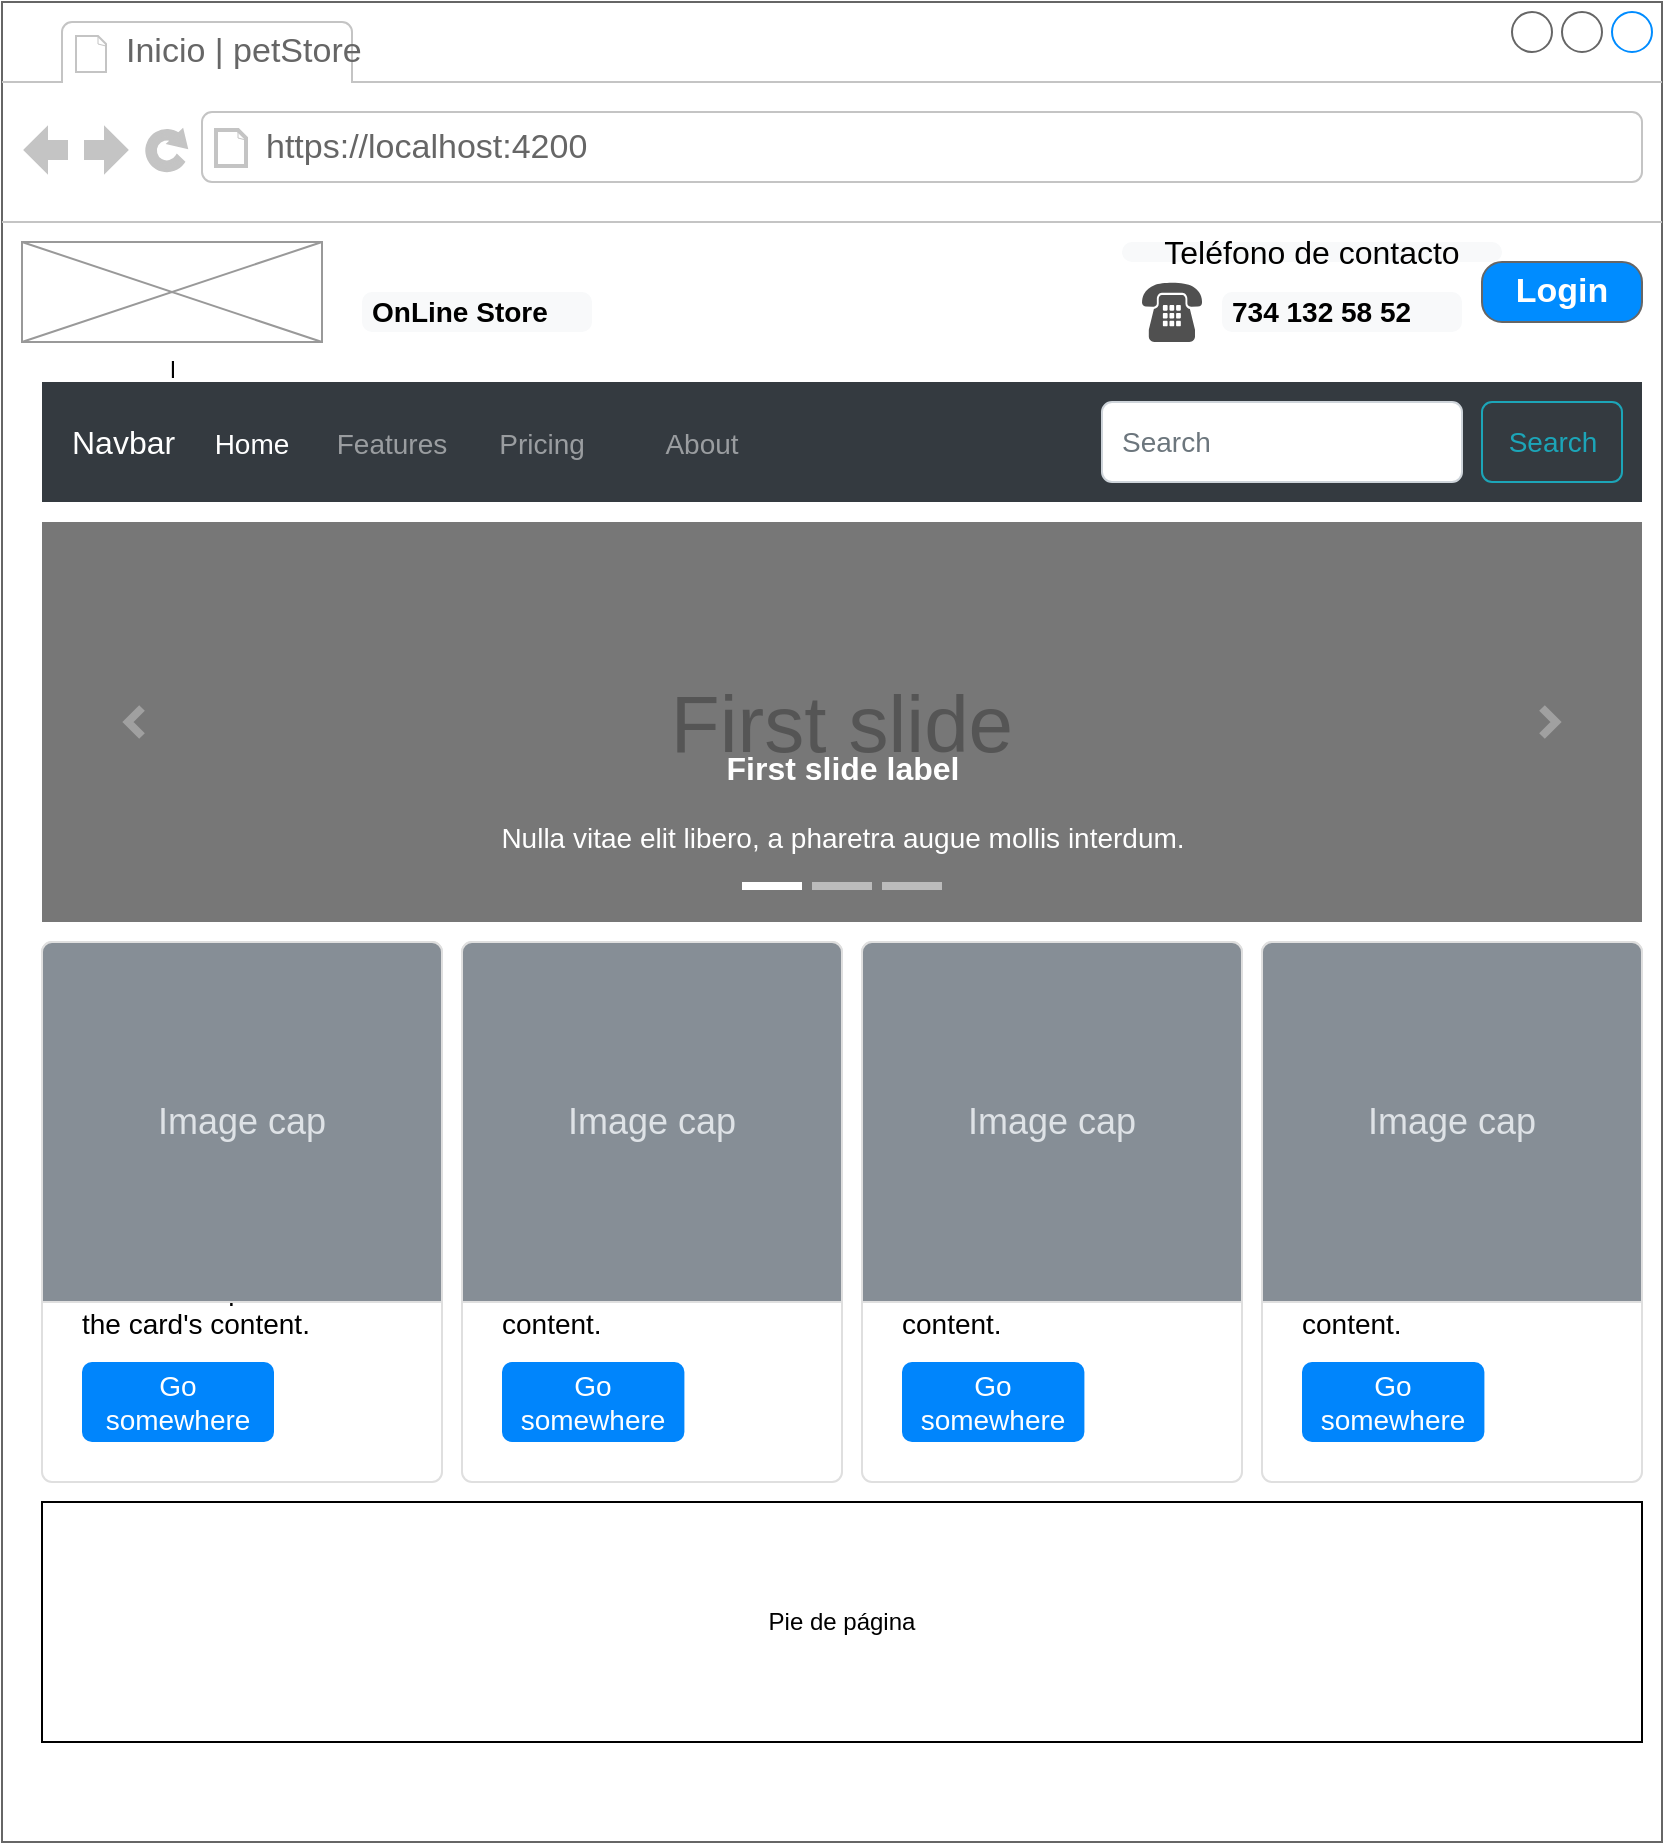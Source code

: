 <mxfile version="13.6.9" type="google"><diagram id="KNEvtIbzkj53v1A4ouAx" name="Page-1"><mxGraphModel dx="868" dy="1560" grid="1" gridSize="10" guides="1" tooltips="1" connect="1" arrows="1" fold="1" page="1" pageScale="1" pageWidth="850" pageHeight="1100" math="0" shadow="0" extFonts="Permanent Marker^https://fonts.googleapis.com/css?family=Permanent+Marker"><root><mxCell id="0"/><mxCell id="1" parent="0"/><mxCell id="yvn05lGsqnr999lvwXlG-1" value="" style="strokeWidth=1;shadow=0;dashed=0;align=center;html=1;shape=mxgraph.mockup.containers.browserWindow;rSize=0;strokeColor=#666666;strokeColor2=#008cff;strokeColor3=#c4c4c4;mainText=,;recursiveResize=0;" vertex="1" parent="1"><mxGeometry x="40" y="-40" width="830" height="920" as="geometry"/></mxCell><mxCell id="yvn05lGsqnr999lvwXlG-2" value="Inicio | petStore" style="strokeWidth=1;shadow=0;dashed=0;align=center;html=1;shape=mxgraph.mockup.containers.anchor;fontSize=17;fontColor=#666666;align=left;" vertex="1" parent="yvn05lGsqnr999lvwXlG-1"><mxGeometry x="60" y="12" width="140" height="26" as="geometry"/></mxCell><mxCell id="yvn05lGsqnr999lvwXlG-3" value="https://localhost:4200" style="strokeWidth=1;shadow=0;dashed=0;align=center;html=1;shape=mxgraph.mockup.containers.anchor;rSize=0;fontSize=17;fontColor=#666666;align=left;" vertex="1" parent="yvn05lGsqnr999lvwXlG-1"><mxGeometry x="130" y="60" width="250" height="26" as="geometry"/></mxCell><mxCell id="yvn05lGsqnr999lvwXlG-5" value="OnLine Store" style="html=1;shadow=0;dashed=0;shape=mxgraph.bootstrap.rrect;rSize=5;strokeColor=none;strokeWidth=1;fillColor=#F8F9FA;fontColor=#000000;whiteSpace=wrap;align=left;verticalAlign=middle;spacingLeft=0;fontStyle=1;fontSize=14;spacing=5;" vertex="1" parent="yvn05lGsqnr999lvwXlG-1"><mxGeometry x="180" y="145" width="115" height="20" as="geometry"/></mxCell><mxCell id="yvn05lGsqnr999lvwXlG-8" value="Teléfono de contacto" style="html=1;shadow=0;dashed=0;shape=mxgraph.bootstrap.rrect;rSize=5;strokeColor=none;strokeWidth=1;fillColor=#F8F9FA;fontColor=#000000;whiteSpace=wrap;align=center;verticalAlign=middle;spacingLeft=0;fontStyle=0;fontSize=16;spacing=5;" vertex="1" parent="yvn05lGsqnr999lvwXlG-1"><mxGeometry x="560" y="120" width="190" height="10" as="geometry"/></mxCell><mxCell id="yvn05lGsqnr999lvwXlG-9" value="" style="pointerEvents=1;shadow=0;dashed=0;html=1;strokeColor=none;fillColor=#505050;labelPosition=center;verticalLabelPosition=bottom;verticalAlign=top;outlineConnect=0;align=center;shape=mxgraph.office.devices.phone_traditional;" vertex="1" parent="yvn05lGsqnr999lvwXlG-1"><mxGeometry x="570" y="140" width="30" height="30" as="geometry"/></mxCell><mxCell id="yvn05lGsqnr999lvwXlG-10" value="734 132 58 52" style="html=1;shadow=0;dashed=0;shape=mxgraph.bootstrap.rrect;rSize=5;strokeColor=none;strokeWidth=1;fillColor=#F8F9FA;fontColor=#000000;whiteSpace=wrap;align=left;verticalAlign=middle;spacingLeft=0;fontStyle=1;fontSize=14;spacing=5;" vertex="1" parent="yvn05lGsqnr999lvwXlG-1"><mxGeometry x="610" y="145" width="120" height="20" as="geometry"/></mxCell><object label="l" id="yvn05lGsqnr999lvwXlG-11"><mxCell style="verticalLabelPosition=bottom;shadow=0;dashed=0;align=center;html=1;verticalAlign=top;strokeWidth=1;shape=mxgraph.mockup.graphics.simpleIcon;strokeColor=#999999;noLabel=0;" vertex="1" parent="yvn05lGsqnr999lvwXlG-1"><mxGeometry x="10" y="120" width="150" height="50" as="geometry"/></mxCell></object><mxCell id="yvn05lGsqnr999lvwXlG-12" value="Login" style="strokeWidth=1;shadow=0;dashed=0;align=center;html=1;shape=mxgraph.mockup.buttons.button;strokeColor=#666666;fontColor=#ffffff;mainText=;buttonStyle=round;fontSize=17;fontStyle=1;fillColor=#008cff;whiteSpace=wrap;" vertex="1" parent="yvn05lGsqnr999lvwXlG-1"><mxGeometry x="740" y="130" width="80" height="30" as="geometry"/></mxCell><mxCell id="yvn05lGsqnr999lvwXlG-13" value="&lt;b&gt;&lt;font style=&quot;font-size: 20px&quot;&gt;Card title&lt;/font&gt;&lt;/b&gt;&lt;br style=&quot;font-size: 14px&quot;&gt;&lt;br style=&quot;font-size: 14px&quot;&gt;Some quick example text to build on the card title and make up the bulk of the card's content." style="html=1;shadow=0;dashed=0;shape=mxgraph.bootstrap.rrect;rSize=5;strokeColor=#DFDFDF;html=1;whiteSpace=wrap;fillColor=#ffffff;fontColor=#000000;verticalAlign=bottom;align=left;spacing=20;spacingBottom=50;fontSize=14;" vertex="1" parent="yvn05lGsqnr999lvwXlG-1"><mxGeometry x="20" y="470" width="200" height="270" as="geometry"/></mxCell><mxCell id="yvn05lGsqnr999lvwXlG-14" value="Image cap" style="html=1;shadow=0;dashed=0;shape=mxgraph.bootstrap.topButton;rSize=5;perimeter=none;whiteSpace=wrap;fillColor=#868E96;strokeColor=#DFDFDF;fontColor=#DEE2E6;resizeWidth=1;fontSize=18;" vertex="1" parent="yvn05lGsqnr999lvwXlG-13"><mxGeometry width="200" height="180" relative="1" as="geometry"/></mxCell><mxCell id="yvn05lGsqnr999lvwXlG-15" value="Go somewhere" style="html=1;shadow=0;dashed=0;shape=mxgraph.bootstrap.rrect;rSize=5;perimeter=none;whiteSpace=wrap;fillColor=#0085FC;strokeColor=none;fontColor=#ffffff;resizeWidth=1;fontSize=14;" vertex="1" parent="yvn05lGsqnr999lvwXlG-13"><mxGeometry y="1" width="96" height="40" relative="1" as="geometry"><mxPoint x="20" y="-60" as="offset"/></mxGeometry></mxCell><mxCell id="yvn05lGsqnr999lvwXlG-19" value="&lt;b&gt;&lt;font style=&quot;font-size: 20px&quot;&gt;Card title&lt;/font&gt;&lt;/b&gt;&lt;br style=&quot;font-size: 14px&quot;&gt;&lt;br style=&quot;font-size: 14px&quot;&gt;Some quick example text to build on the card title and make up the bulk of the card's content." style="html=1;shadow=0;dashed=0;shape=mxgraph.bootstrap.rrect;rSize=5;strokeColor=#DFDFDF;html=1;whiteSpace=wrap;fillColor=#ffffff;fontColor=#000000;verticalAlign=bottom;align=left;spacing=20;spacingBottom=50;fontSize=14;" vertex="1" parent="yvn05lGsqnr999lvwXlG-1"><mxGeometry x="430" y="470" width="190" height="270" as="geometry"/></mxCell><mxCell id="yvn05lGsqnr999lvwXlG-20" value="Image cap" style="html=1;shadow=0;dashed=0;shape=mxgraph.bootstrap.topButton;rSize=5;perimeter=none;whiteSpace=wrap;fillColor=#868E96;strokeColor=#DFDFDF;fontColor=#DEE2E6;resizeWidth=1;fontSize=18;" vertex="1" parent="yvn05lGsqnr999lvwXlG-19"><mxGeometry width="190" height="180" relative="1" as="geometry"/></mxCell><mxCell id="yvn05lGsqnr999lvwXlG-21" value="Go somewhere" style="html=1;shadow=0;dashed=0;shape=mxgraph.bootstrap.rrect;rSize=5;perimeter=none;whiteSpace=wrap;fillColor=#0085FC;strokeColor=none;fontColor=#ffffff;resizeWidth=1;fontSize=14;" vertex="1" parent="yvn05lGsqnr999lvwXlG-19"><mxGeometry y="1" width="91.2" height="40" relative="1" as="geometry"><mxPoint x="20" y="-60" as="offset"/></mxGeometry></mxCell><mxCell id="yvn05lGsqnr999lvwXlG-34" value="First slide" style="html=1;shadow=0;dashed=0;strokeColor=none;strokeWidth=1;fillColor=#777777;fontColor=#555555;whiteSpace=wrap;align=center;verticalAlign=middle;fontStyle=0;fontSize=40;" vertex="1" parent="yvn05lGsqnr999lvwXlG-1"><mxGeometry x="20" y="260" width="800" height="200" as="geometry"/></mxCell><mxCell id="yvn05lGsqnr999lvwXlG-35" value="" style="html=1;verticalLabelPosition=bottom;labelBackgroundColor=#ffffff;verticalAlign=top;shadow=0;dashed=0;strokeWidth=4;shape=mxgraph.ios7.misc.more;strokeColor=#a0a0a0;" vertex="1" parent="yvn05lGsqnr999lvwXlG-34"><mxGeometry x="1" y="0.5" width="7" height="14" relative="1" as="geometry"><mxPoint x="-50" y="-7" as="offset"/></mxGeometry></mxCell><mxCell id="yvn05lGsqnr999lvwXlG-36" value="" style="flipH=1;html=1;verticalLabelPosition=bottom;labelBackgroundColor=#ffffff;verticalAlign=top;shadow=0;dashed=0;strokeWidth=4;shape=mxgraph.ios7.misc.more;strokeColor=#a0a0a0;" vertex="1" parent="yvn05lGsqnr999lvwXlG-34"><mxGeometry y="0.5" width="7" height="14" relative="1" as="geometry"><mxPoint x="43" y="-7" as="offset"/></mxGeometry></mxCell><mxCell id="yvn05lGsqnr999lvwXlG-37" value="" style="html=1;shadow=0;strokeColor=none;fillColor=#ffffff;" vertex="1" parent="yvn05lGsqnr999lvwXlG-34"><mxGeometry x="0.5" y="1" width="30" height="4" relative="1" as="geometry"><mxPoint x="-50" y="-20" as="offset"/></mxGeometry></mxCell><mxCell id="yvn05lGsqnr999lvwXlG-38" value="" style="html=1;shadow=0;strokeColor=none;fillColor=#BBBBBB;" vertex="1" parent="yvn05lGsqnr999lvwXlG-34"><mxGeometry x="0.5" y="1" width="30" height="4" relative="1" as="geometry"><mxPoint x="-15" y="-20" as="offset"/></mxGeometry></mxCell><mxCell id="yvn05lGsqnr999lvwXlG-39" value="" style="html=1;shadow=0;strokeColor=none;fillColor=#BBBBBB;" vertex="1" parent="yvn05lGsqnr999lvwXlG-34"><mxGeometry x="0.5" y="1" width="30" height="4" relative="1" as="geometry"><mxPoint x="20" y="-20" as="offset"/></mxGeometry></mxCell><mxCell id="yvn05lGsqnr999lvwXlG-40" value="&lt;font style=&quot;font-size: 16px&quot;&gt;&lt;b&gt;First slide label&lt;/b&gt;&lt;/font&gt;&lt;br style=&quot;font-size: 14px&quot;&gt;&lt;br style=&quot;font-size: 14px&quot;&gt;Nulla vitae elit libero, a pharetra augue mollis interdum." style="html=1;shadow=0;strokeColor=none;fillColor=none;resizeWidth=1;fontColor=#FFFFFF;fontSize=14;" vertex="1" parent="yvn05lGsqnr999lvwXlG-34"><mxGeometry y="1" width="800" height="60" relative="1" as="geometry"><mxPoint y="-90" as="offset"/></mxGeometry></mxCell><mxCell id="yvn05lGsqnr999lvwXlG-41" value="Navbar" style="html=1;shadow=0;dashed=0;fillColor=#343A40;strokeColor=none;fontSize=16;fontColor=#ffffff;align=left;spacing=15;" vertex="1" parent="yvn05lGsqnr999lvwXlG-1"><mxGeometry x="20" y="190" width="800" height="60" as="geometry"/></mxCell><mxCell id="yvn05lGsqnr999lvwXlG-42" value="Home" style="fillColor=none;strokeColor=none;fontSize=14;fontColor=#ffffff;align=center;" vertex="1" parent="yvn05lGsqnr999lvwXlG-41"><mxGeometry width="70" height="40" relative="1" as="geometry"><mxPoint x="70" y="10" as="offset"/></mxGeometry></mxCell><mxCell id="yvn05lGsqnr999lvwXlG-43" value="Features" style="fillColor=none;strokeColor=none;fontSize=14;fontColor=#9A9DA0;align=center;" vertex="1" parent="yvn05lGsqnr999lvwXlG-41"><mxGeometry width="70" height="40" relative="1" as="geometry"><mxPoint x="140" y="10" as="offset"/></mxGeometry></mxCell><mxCell id="yvn05lGsqnr999lvwXlG-44" value="Pricing" style="fillColor=none;strokeColor=none;fontSize=14;fontColor=#9A9DA0;align=center;spacingRight=0;" vertex="1" parent="yvn05lGsqnr999lvwXlG-41"><mxGeometry width="80" height="40" relative="1" as="geometry"><mxPoint x="210" y="10" as="offset"/></mxGeometry></mxCell><mxCell id="yvn05lGsqnr999lvwXlG-45" value="About" style="fillColor=none;strokeColor=none;fontSize=14;fontColor=#9A9DA0;align=center;" vertex="1" parent="yvn05lGsqnr999lvwXlG-41"><mxGeometry width="80" height="40" relative="1" as="geometry"><mxPoint x="290" y="10" as="offset"/></mxGeometry></mxCell><mxCell id="yvn05lGsqnr999lvwXlG-46" value="Search" style="html=1;shadow=0;dashed=0;shape=mxgraph.bootstrap.rrect;rSize=5;fontSize=14;fontColor=#1CA5B8;strokeColor=#1CA5B8;fillColor=none;" vertex="1" parent="yvn05lGsqnr999lvwXlG-41"><mxGeometry x="1" width="70" height="40" relative="1" as="geometry"><mxPoint x="-80" y="10" as="offset"/></mxGeometry></mxCell><mxCell id="yvn05lGsqnr999lvwXlG-47" value="Search" style="html=1;shadow=0;dashed=0;shape=mxgraph.bootstrap.rrect;rSize=5;fontSize=14;fontColor=#6C767D;strokeColor=#CED4DA;fillColor=#ffffff;align=left;spacing=10;" vertex="1" parent="yvn05lGsqnr999lvwXlG-41"><mxGeometry x="1" width="180" height="40" relative="1" as="geometry"><mxPoint x="-270" y="10" as="offset"/></mxGeometry></mxCell><mxCell id="yvn05lGsqnr999lvwXlG-22" value="&lt;b&gt;&lt;font style=&quot;font-size: 20px&quot;&gt;Card title&lt;/font&gt;&lt;/b&gt;&lt;br style=&quot;font-size: 14px&quot;&gt;&lt;br style=&quot;font-size: 14px&quot;&gt;Some quick example text to build on the card title and make up the bulk of the card's content." style="html=1;shadow=0;dashed=0;shape=mxgraph.bootstrap.rrect;rSize=5;strokeColor=#DFDFDF;html=1;whiteSpace=wrap;fillColor=#ffffff;fontColor=#000000;verticalAlign=bottom;align=left;spacing=20;spacingBottom=50;fontSize=14;" vertex="1" parent="yvn05lGsqnr999lvwXlG-1"><mxGeometry x="630" y="470" width="190" height="270" as="geometry"/></mxCell><mxCell id="yvn05lGsqnr999lvwXlG-23" value="Image cap" style="html=1;shadow=0;dashed=0;shape=mxgraph.bootstrap.topButton;rSize=5;perimeter=none;whiteSpace=wrap;fillColor=#868E96;strokeColor=#DFDFDF;fontColor=#DEE2E6;resizeWidth=1;fontSize=18;" vertex="1" parent="yvn05lGsqnr999lvwXlG-22"><mxGeometry width="190" height="180" relative="1" as="geometry"/></mxCell><mxCell id="yvn05lGsqnr999lvwXlG-24" value="Go somewhere" style="html=1;shadow=0;dashed=0;shape=mxgraph.bootstrap.rrect;rSize=5;perimeter=none;whiteSpace=wrap;fillColor=#0085FC;strokeColor=none;fontColor=#ffffff;resizeWidth=1;fontSize=14;" vertex="1" parent="yvn05lGsqnr999lvwXlG-22"><mxGeometry y="1" width="91.2" height="40" relative="1" as="geometry"><mxPoint x="20" y="-60" as="offset"/></mxGeometry></mxCell><mxCell id="yvn05lGsqnr999lvwXlG-16" value="&lt;b&gt;&lt;font style=&quot;font-size: 20px&quot;&gt;Card title&lt;/font&gt;&lt;/b&gt;&lt;br style=&quot;font-size: 14px&quot;&gt;&lt;br style=&quot;font-size: 14px&quot;&gt;Some quick example text to build on the card title and make up the bulk of the card's content." style="html=1;shadow=0;dashed=0;shape=mxgraph.bootstrap.rrect;rSize=5;strokeColor=#DFDFDF;html=1;whiteSpace=wrap;fillColor=#ffffff;fontColor=#000000;verticalAlign=bottom;align=left;spacing=20;spacingBottom=50;fontSize=14;" vertex="1" parent="yvn05lGsqnr999lvwXlG-1"><mxGeometry x="230" y="470" width="190" height="270" as="geometry"/></mxCell><mxCell id="yvn05lGsqnr999lvwXlG-17" value="Image cap" style="html=1;shadow=0;dashed=0;shape=mxgraph.bootstrap.topButton;rSize=5;perimeter=none;whiteSpace=wrap;fillColor=#868E96;strokeColor=#DFDFDF;fontColor=#DEE2E6;resizeWidth=1;fontSize=18;" vertex="1" parent="yvn05lGsqnr999lvwXlG-16"><mxGeometry width="190" height="180" relative="1" as="geometry"/></mxCell><mxCell id="yvn05lGsqnr999lvwXlG-18" value="Go somewhere" style="html=1;shadow=0;dashed=0;shape=mxgraph.bootstrap.rrect;rSize=5;perimeter=none;whiteSpace=wrap;fillColor=#0085FC;strokeColor=none;fontColor=#ffffff;resizeWidth=1;fontSize=14;" vertex="1" parent="yvn05lGsqnr999lvwXlG-16"><mxGeometry y="1" width="91.2" height="40" relative="1" as="geometry"><mxPoint x="20" y="-60" as="offset"/></mxGeometry></mxCell><mxCell id="yvn05lGsqnr999lvwXlG-48" value="Pie de página" style="whiteSpace=wrap;html=1;" vertex="1" parent="yvn05lGsqnr999lvwXlG-1"><mxGeometry x="20" y="750" width="800" height="120" as="geometry"/></mxCell></root></mxGraphModel></diagram></mxfile>